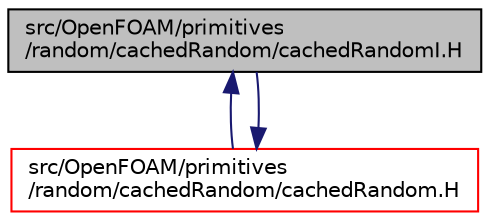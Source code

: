 digraph "src/OpenFOAM/primitives/random/cachedRandom/cachedRandomI.H"
{
  bgcolor="transparent";
  edge [fontname="Helvetica",fontsize="10",labelfontname="Helvetica",labelfontsize="10"];
  node [fontname="Helvetica",fontsize="10",shape=record];
  Node1 [label="src/OpenFOAM/primitives\l/random/cachedRandom/cachedRandomI.H",height=0.2,width=0.4,color="black", fillcolor="grey75", style="filled", fontcolor="black"];
  Node1 -> Node2 [dir="back",color="midnightblue",fontsize="10",style="solid",fontname="Helvetica"];
  Node2 [label="src/OpenFOAM/primitives\l/random/cachedRandom/cachedRandom.H",height=0.2,width=0.4,color="red",URL="$a08938.html"];
  Node2 -> Node1 [dir="back",color="midnightblue",fontsize="10",style="solid",fontname="Helvetica"];
}
